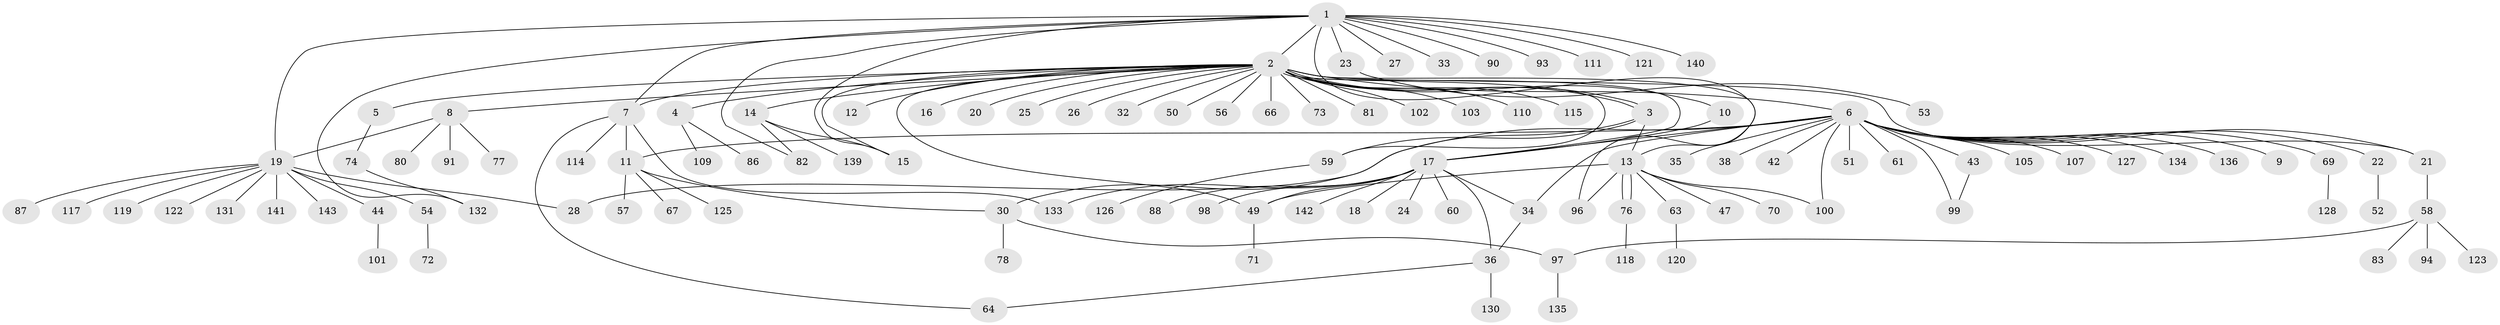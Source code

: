 // Generated by graph-tools (version 1.1) at 2025/52/02/27/25 19:52:00]
// undirected, 113 vertices, 138 edges
graph export_dot {
graph [start="1"]
  node [color=gray90,style=filled];
  1 [super="+48"];
  2 [super="+62"];
  3 [super="+40"];
  4 [super="+75"];
  5;
  6 [super="+29"];
  7 [super="+89"];
  8 [super="+45"];
  9;
  10;
  11 [super="+37"];
  12 [super="+106"];
  13 [super="+84"];
  14 [super="+92"];
  15 [super="+85"];
  16;
  17 [super="+108"];
  18;
  19 [super="+129"];
  20;
  21 [super="+116"];
  22;
  23 [super="+46"];
  24;
  25;
  26 [super="+113"];
  27;
  28 [super="+31"];
  30 [super="+68"];
  32;
  33;
  34 [super="+41"];
  35;
  36 [super="+39"];
  38;
  42;
  43;
  44 [super="+138"];
  47 [super="+124"];
  49 [super="+55"];
  50;
  51;
  52;
  53;
  54;
  56;
  57;
  58 [super="+95"];
  59 [super="+65"];
  60;
  61;
  63 [super="+137"];
  64;
  66;
  67;
  69;
  70;
  71;
  72;
  73;
  74 [super="+79"];
  76 [super="+104"];
  77;
  78;
  80;
  81 [super="+112"];
  82;
  83;
  86;
  87;
  88;
  90;
  91;
  93;
  94;
  96;
  97;
  98;
  99;
  100;
  101;
  102;
  103;
  105;
  107;
  109;
  110;
  111;
  114;
  115;
  117;
  118;
  119;
  120;
  121;
  122;
  123;
  125;
  126;
  127;
  128;
  130;
  131;
  132;
  133;
  134;
  135;
  136;
  139;
  140;
  141;
  142;
  143;
  1 -- 2 [weight=2];
  1 -- 7;
  1 -- 15;
  1 -- 19;
  1 -- 23;
  1 -- 27;
  1 -- 33;
  1 -- 82;
  1 -- 90;
  1 -- 93;
  1 -- 96;
  1 -- 111;
  1 -- 121;
  1 -- 132;
  1 -- 140;
  2 -- 3;
  2 -- 3;
  2 -- 4;
  2 -- 5;
  2 -- 6 [weight=2];
  2 -- 7;
  2 -- 8;
  2 -- 10;
  2 -- 12;
  2 -- 13;
  2 -- 14 [weight=2];
  2 -- 15;
  2 -- 16;
  2 -- 17;
  2 -- 20;
  2 -- 25;
  2 -- 26;
  2 -- 32;
  2 -- 49;
  2 -- 50;
  2 -- 56;
  2 -- 59;
  2 -- 66;
  2 -- 81 [weight=2];
  2 -- 102;
  2 -- 103;
  2 -- 110;
  2 -- 115;
  2 -- 73;
  2 -- 21;
  3 -- 13;
  3 -- 30;
  3 -- 59;
  4 -- 86;
  4 -- 109;
  5 -- 74;
  6 -- 9;
  6 -- 11 [weight=2];
  6 -- 21;
  6 -- 22;
  6 -- 28;
  6 -- 35;
  6 -- 43;
  6 -- 51;
  6 -- 61;
  6 -- 69;
  6 -- 99;
  6 -- 105;
  6 -- 107;
  6 -- 127;
  6 -- 134;
  6 -- 136;
  6 -- 17;
  6 -- 34;
  6 -- 100;
  6 -- 38;
  6 -- 42;
  7 -- 64;
  7 -- 114;
  7 -- 133;
  7 -- 11;
  8 -- 19;
  8 -- 77;
  8 -- 80;
  8 -- 91;
  10 -- 17;
  11 -- 57;
  11 -- 67;
  11 -- 125;
  11 -- 30;
  13 -- 47;
  13 -- 63;
  13 -- 70;
  13 -- 76;
  13 -- 76;
  13 -- 100;
  13 -- 96;
  13 -- 49;
  14 -- 82;
  14 -- 139;
  14 -- 15;
  17 -- 18;
  17 -- 24;
  17 -- 36;
  17 -- 49;
  17 -- 60;
  17 -- 88;
  17 -- 98;
  17 -- 133;
  17 -- 142;
  17 -- 34;
  19 -- 44;
  19 -- 54;
  19 -- 87;
  19 -- 117;
  19 -- 119;
  19 -- 122;
  19 -- 131;
  19 -- 141;
  19 -- 143;
  19 -- 28;
  21 -- 58;
  22 -- 52;
  23 -- 53;
  30 -- 97;
  30 -- 78;
  34 -- 36;
  36 -- 64;
  36 -- 130;
  43 -- 99;
  44 -- 101;
  49 -- 71;
  54 -- 72;
  58 -- 83;
  58 -- 94;
  58 -- 97;
  58 -- 123;
  59 -- 126;
  63 -- 120;
  69 -- 128;
  74 -- 132;
  76 -- 118;
  97 -- 135;
}
